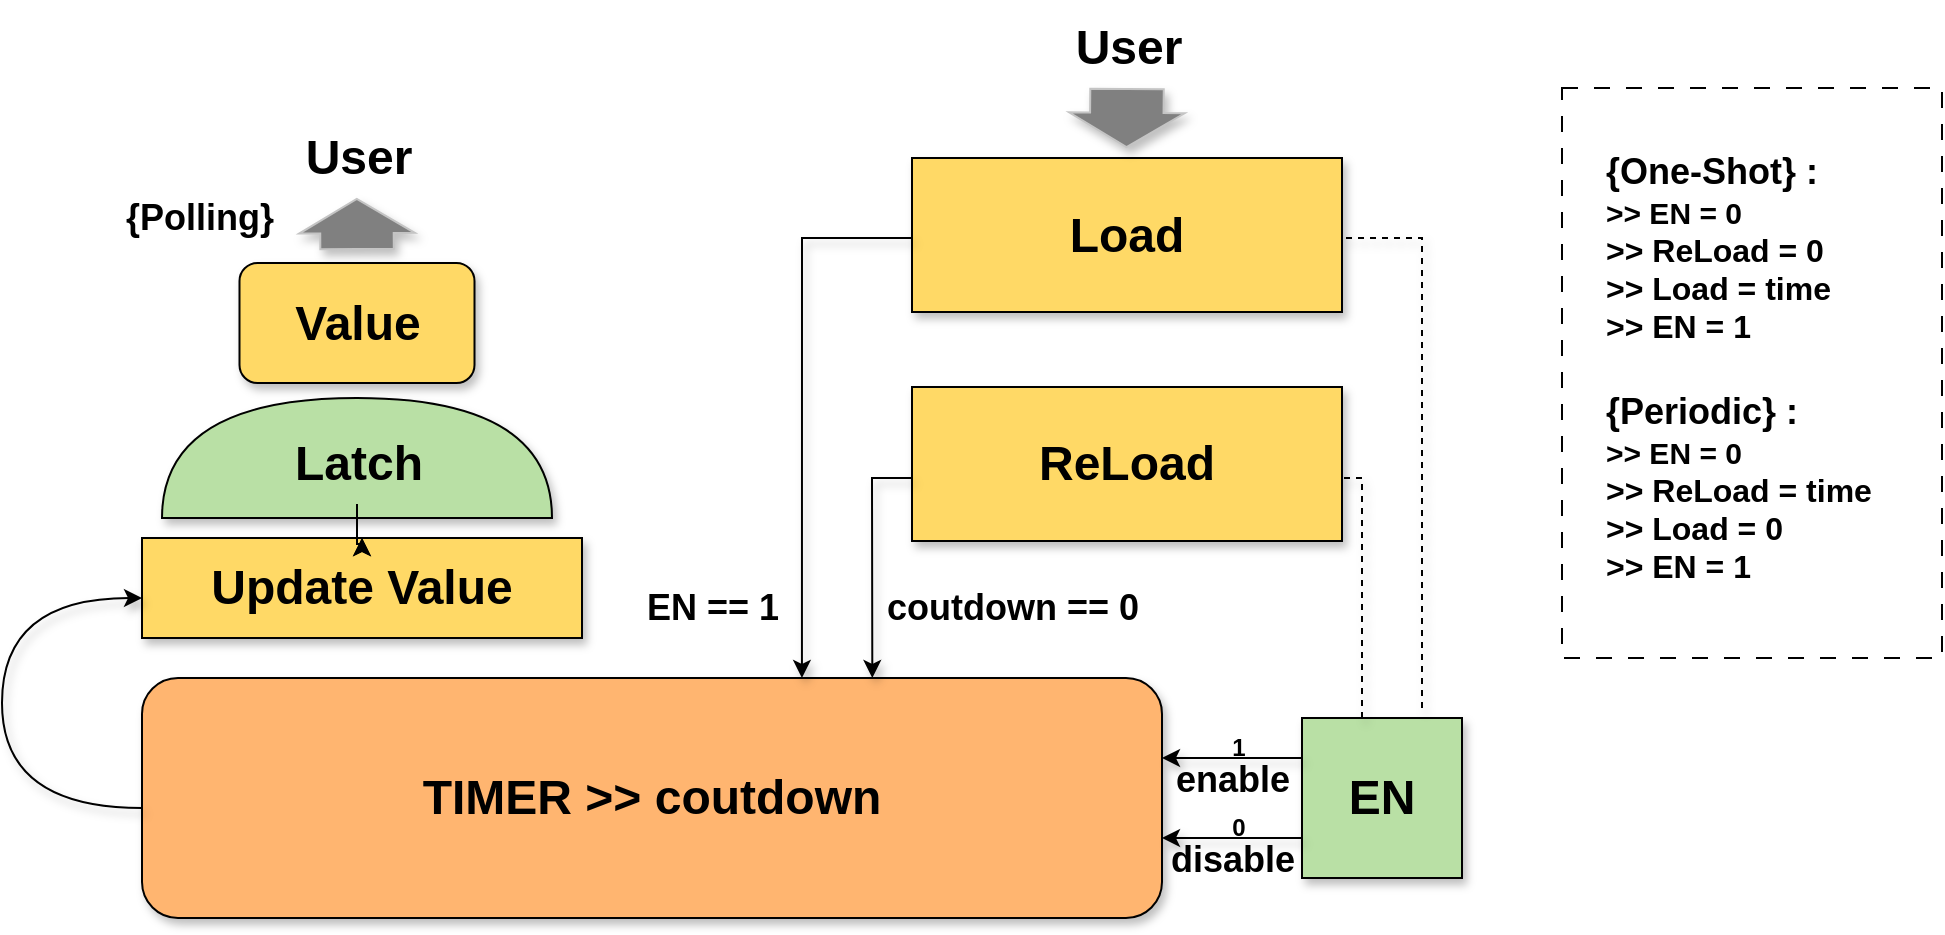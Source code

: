 <mxfile version="24.7.17">
  <diagram name="Page-1" id="QErqdLrPgQfaffgPfDPG">
    <mxGraphModel dx="2150" dy="1275" grid="1" gridSize="10" guides="1" tooltips="1" connect="1" arrows="1" fold="1" page="1" pageScale="1" pageWidth="850" pageHeight="1100" math="0" shadow="0">
      <root>
        <mxCell id="0" />
        <mxCell id="1" parent="0" />
        <mxCell id="DO0dAlEuMJ1P5hOH4E68-12" value="&lt;b&gt;&lt;font style=&quot;font-size: 18px;&quot;&gt;enable&lt;/font&gt;&lt;/b&gt;" style="text;html=1;align=center;verticalAlign=middle;resizable=0;points=[];autosize=1;strokeColor=none;fillColor=none;shadow=1;" parent="1" vertex="1">
          <mxGeometry x="914.5" y="621" width="80" height="40" as="geometry" />
        </mxCell>
        <mxCell id="DO0dAlEuMJ1P5hOH4E68-13" value="&lt;b&gt;&lt;font style=&quot;font-size: 18px;&quot;&gt;disable&lt;/font&gt;&lt;/b&gt;" style="text;html=1;align=center;verticalAlign=middle;resizable=0;points=[];autosize=1;strokeColor=none;fillColor=none;shadow=1;" parent="1" vertex="1">
          <mxGeometry x="909.5" y="661" width="90" height="40" as="geometry" />
        </mxCell>
        <mxCell id="DO0dAlEuMJ1P5hOH4E68-46" value="" style="rounded=0;whiteSpace=wrap;html=1;dashed=1;dashPattern=8 8;fillColor=none;" parent="1" vertex="1">
          <mxGeometry x="1120" y="295" width="190" height="285" as="geometry" />
        </mxCell>
        <mxCell id="DO0dAlEuMJ1P5hOH4E68-5" value="&lt;font style=&quot;font-size: 24px;&quot;&gt;&lt;b&gt;TIMER &amp;gt;&amp;gt; coutdown&lt;/b&gt;&lt;/font&gt;" style="rounded=1;whiteSpace=wrap;html=1;fillColor=#FFB570;shadow=1;strokeColor=#000000;" parent="1" vertex="1">
          <mxGeometry x="410" y="590" width="510" height="120" as="geometry" />
        </mxCell>
        <mxCell id="DO0dAlEuMJ1P5hOH4E68-6" value="&lt;b&gt;&lt;font style=&quot;font-size: 24px;&quot;&gt;Update Value&lt;/font&gt;&lt;/b&gt;" style="rounded=0;whiteSpace=wrap;html=1;fillColor=#FFD966;shadow=1;strokeColor=#000000;" parent="1" vertex="1">
          <mxGeometry x="410" y="520" width="220" height="50" as="geometry" />
        </mxCell>
        <mxCell id="DO0dAlEuMJ1P5hOH4E68-7" value="" style="curved=1;endArrow=classic;html=1;rounded=0;exitX=0;exitY=0.5;exitDx=0;exitDy=0;entryX=0;entryY=0.5;entryDx=0;entryDy=0;shadow=1;" parent="1" edge="1">
          <mxGeometry width="50" height="50" relative="1" as="geometry">
            <mxPoint x="410" y="655" as="sourcePoint" />
            <mxPoint x="410" y="550" as="targetPoint" />
            <Array as="points">
              <mxPoint x="340" y="655" />
              <mxPoint x="340" y="550" />
            </Array>
          </mxGeometry>
        </mxCell>
        <mxCell id="DO0dAlEuMJ1P5hOH4E68-9" value="&lt;b&gt;&lt;font style=&quot;font-size: 24px;&quot;&gt;EN&lt;/font&gt;&lt;/b&gt;" style="rounded=0;whiteSpace=wrap;html=1;rotation=0;shadow=1;fillColor=#B9E0A5;strokeColor=#000000;" parent="1" vertex="1">
          <mxGeometry x="990" y="610" width="80" height="80" as="geometry" />
        </mxCell>
        <mxCell id="DO0dAlEuMJ1P5hOH4E68-10" value="" style="endArrow=classic;html=1;rounded=0;shadow=1;exitX=0;exitY=0.25;exitDx=0;exitDy=0;" parent="1" source="DO0dAlEuMJ1P5hOH4E68-9" edge="1">
          <mxGeometry width="50" height="50" relative="1" as="geometry">
            <mxPoint x="980" y="630" as="sourcePoint" />
            <mxPoint x="920" y="630" as="targetPoint" />
          </mxGeometry>
        </mxCell>
        <mxCell id="DO0dAlEuMJ1P5hOH4E68-11" value="" style="endArrow=classic;html=1;rounded=0;shadow=1;exitX=0;exitY=0.75;exitDx=0;exitDy=0;" parent="1" source="DO0dAlEuMJ1P5hOH4E68-9" edge="1">
          <mxGeometry width="50" height="50" relative="1" as="geometry">
            <mxPoint x="980" y="670" as="sourcePoint" />
            <mxPoint x="920" y="670" as="targetPoint" />
          </mxGeometry>
        </mxCell>
        <mxCell id="DO0dAlEuMJ1P5hOH4E68-14" value="&lt;b&gt;0&lt;/b&gt;" style="text;html=1;align=center;verticalAlign=middle;resizable=0;points=[];autosize=1;strokeColor=none;fillColor=none;shadow=1;" parent="1" vertex="1">
          <mxGeometry x="942.5" y="650" width="30" height="30" as="geometry" />
        </mxCell>
        <mxCell id="DO0dAlEuMJ1P5hOH4E68-15" value="&lt;b&gt;1&lt;/b&gt;" style="text;html=1;align=center;verticalAlign=middle;resizable=0;points=[];autosize=1;strokeColor=none;fillColor=none;shadow=1;" parent="1" vertex="1">
          <mxGeometry x="942.5" y="610" width="30" height="30" as="geometry" />
        </mxCell>
        <mxCell id="DO0dAlEuMJ1P5hOH4E68-18" value="" style="shape=or;whiteSpace=wrap;html=1;rotation=-90;fillColor=#B9E0A5;shadow=1;strokeColor=#000000;" parent="1" vertex="1">
          <mxGeometry x="487.5" y="382.5" width="60" height="195" as="geometry" />
        </mxCell>
        <mxCell id="rpSVQdoqrtHtzWDqASdn-1" value="" style="edgeStyle=orthogonalEdgeStyle;rounded=0;orthogonalLoop=1;jettySize=auto;html=1;" edge="1" parent="1" source="DO0dAlEuMJ1P5hOH4E68-19" target="DO0dAlEuMJ1P5hOH4E68-6">
          <mxGeometry relative="1" as="geometry" />
        </mxCell>
        <mxCell id="rpSVQdoqrtHtzWDqASdn-2" value="" style="edgeStyle=orthogonalEdgeStyle;rounded=0;orthogonalLoop=1;jettySize=auto;html=1;" edge="1" parent="1" source="DO0dAlEuMJ1P5hOH4E68-19" target="DO0dAlEuMJ1P5hOH4E68-6">
          <mxGeometry relative="1" as="geometry" />
        </mxCell>
        <mxCell id="DO0dAlEuMJ1P5hOH4E68-19" value="&lt;font style=&quot;font-size: 24px;&quot;&gt;&lt;b&gt;Latch&lt;/b&gt;&lt;/font&gt;" style="text;html=1;align=center;verticalAlign=middle;resizable=0;points=[];autosize=1;strokeColor=none;fillColor=none;shadow=1;" parent="1" vertex="1">
          <mxGeometry x="472.5" y="463" width="90" height="40" as="geometry" />
        </mxCell>
        <mxCell id="DO0dAlEuMJ1P5hOH4E68-23" value="&lt;font style=&quot;font-size: 24px;&quot;&gt;&lt;b&gt;Value&lt;/b&gt;&lt;/font&gt;" style="rounded=1;whiteSpace=wrap;html=1;fillColor=#FFD966;shadow=1;strokeColor=#000000;" parent="1" vertex="1">
          <mxGeometry x="458.75" y="382.5" width="117.5" height="60" as="geometry" />
        </mxCell>
        <mxCell id="DO0dAlEuMJ1P5hOH4E68-24" value="" style="shape=flexArrow;endArrow=classic;html=1;rounded=0;width=36.744;endSize=5.372;fillColor=#808080;shadow=1;strokeColor=#c4c4c4;" parent="1" edge="1">
          <mxGeometry width="50" height="50" relative="1" as="geometry">
            <mxPoint x="517.54" y="376" as="sourcePoint" />
            <mxPoint x="517.38" y="350" as="targetPoint" />
          </mxGeometry>
        </mxCell>
        <mxCell id="DO0dAlEuMJ1P5hOH4E68-25" value="&lt;font style=&quot;font-size: 24px;&quot;&gt;&lt;b&gt;User&lt;/b&gt;&lt;/font&gt;" style="text;html=1;align=center;verticalAlign=middle;resizable=0;points=[];autosize=1;strokeColor=none;fillColor=none;shadow=1;" parent="1" vertex="1">
          <mxGeometry x="477.5" y="310" width="80" height="40" as="geometry" />
        </mxCell>
        <mxCell id="DO0dAlEuMJ1P5hOH4E68-26" value="&lt;font style=&quot;font-size: 24px;&quot;&gt;&lt;b&gt;Load&lt;/b&gt;&lt;/font&gt;" style="rounded=0;whiteSpace=wrap;html=1;fillColor=#FFD966;shadow=1;strokeColor=#000000;" parent="1" vertex="1">
          <mxGeometry x="795" y="330" width="215" height="77" as="geometry" />
        </mxCell>
        <mxCell id="DO0dAlEuMJ1P5hOH4E68-27" value="&lt;font style=&quot;font-size: 24px;&quot;&gt;&lt;b&gt;ReLoad&lt;/b&gt;&lt;/font&gt;" style="rounded=0;whiteSpace=wrap;html=1;fillColor=#FFD966;shadow=1;strokeColor=#000000;" parent="1" vertex="1">
          <mxGeometry x="795" y="444.5" width="215" height="77" as="geometry" />
        </mxCell>
        <mxCell id="DO0dAlEuMJ1P5hOH4E68-30" value="" style="endArrow=classic;html=1;rounded=0;entryX=0.716;entryY=0;entryDx=0;entryDy=0;entryPerimeter=0;shadow=1;" parent="1" target="DO0dAlEuMJ1P5hOH4E68-5" edge="1">
          <mxGeometry width="50" height="50" relative="1" as="geometry">
            <mxPoint x="795" y="490" as="sourcePoint" />
            <mxPoint x="775" y="550" as="targetPoint" />
            <Array as="points">
              <mxPoint x="790" y="490" />
              <mxPoint x="775" y="490" />
            </Array>
          </mxGeometry>
        </mxCell>
        <mxCell id="DO0dAlEuMJ1P5hOH4E68-31" value="" style="endArrow=none;dashed=1;html=1;rounded=0;entryX=1;entryY=0.591;entryDx=0;entryDy=0;entryPerimeter=0;shadow=1;" parent="1" target="DO0dAlEuMJ1P5hOH4E68-27" edge="1">
          <mxGeometry width="50" height="50" relative="1" as="geometry">
            <mxPoint x="1020" y="610" as="sourcePoint" />
            <mxPoint x="1020" y="490" as="targetPoint" />
            <Array as="points">
              <mxPoint x="1020" y="490" />
            </Array>
          </mxGeometry>
        </mxCell>
        <mxCell id="DO0dAlEuMJ1P5hOH4E68-32" value="" style="endArrow=none;dashed=1;html=1;rounded=0;shadow=1;" parent="1" edge="1">
          <mxGeometry width="50" height="50" relative="1" as="geometry">
            <mxPoint x="1050" y="605" as="sourcePoint" />
            <mxPoint x="1010" y="370" as="targetPoint" />
            <Array as="points">
              <mxPoint x="1050" y="370" />
            </Array>
          </mxGeometry>
        </mxCell>
        <mxCell id="DO0dAlEuMJ1P5hOH4E68-33" value="" style="endArrow=classic;html=1;rounded=0;entryX=0.647;entryY=0;entryDx=0;entryDy=0;entryPerimeter=0;shadow=1;" parent="1" target="DO0dAlEuMJ1P5hOH4E68-5" edge="1">
          <mxGeometry width="50" height="50" relative="1" as="geometry">
            <mxPoint x="795" y="370" as="sourcePoint" />
            <mxPoint x="775" y="470" as="targetPoint" />
            <Array as="points">
              <mxPoint x="790" y="370" />
              <mxPoint x="740" y="370" />
            </Array>
          </mxGeometry>
        </mxCell>
        <mxCell id="DO0dAlEuMJ1P5hOH4E68-34" value="&lt;b&gt;&lt;font style=&quot;font-size: 18px;&quot;&gt;coutdown == 0&lt;/font&gt;&lt;/b&gt;" style="text;html=1;align=center;verticalAlign=middle;resizable=0;points=[];autosize=1;strokeColor=none;fillColor=none;shadow=1;" parent="1" vertex="1">
          <mxGeometry x="770" y="535" width="150" height="40" as="geometry" />
        </mxCell>
        <mxCell id="DO0dAlEuMJ1P5hOH4E68-35" value="&lt;b&gt;&lt;font style=&quot;font-size: 18px;&quot;&gt;EN == 1&lt;/font&gt;&lt;/b&gt;" style="text;html=1;align=center;verticalAlign=middle;resizable=0;points=[];autosize=1;strokeColor=none;fillColor=none;shadow=1;" parent="1" vertex="1">
          <mxGeometry x="650" y="535" width="90" height="40" as="geometry" />
        </mxCell>
        <mxCell id="DO0dAlEuMJ1P5hOH4E68-37" value="" style="shape=flexArrow;endArrow=classic;html=1;rounded=0;width=36.744;endSize=5.372;entryX=0.5;entryY=0;entryDx=0;entryDy=0;fillColor=#808080;shadow=1;strokeColor=#C4C4C4;" parent="1" edge="1">
          <mxGeometry width="50" height="50" relative="1" as="geometry">
            <mxPoint x="902.52" y="295" as="sourcePoint" />
            <mxPoint x="902.25" y="325" as="targetPoint" />
            <Array as="points">
              <mxPoint x="902.75" y="295" />
            </Array>
          </mxGeometry>
        </mxCell>
        <mxCell id="DO0dAlEuMJ1P5hOH4E68-38" value="&lt;font style=&quot;font-size: 24px;&quot;&gt;&lt;b&gt;User&lt;/b&gt;&lt;/font&gt;" style="text;html=1;align=center;verticalAlign=middle;resizable=0;points=[];autosize=1;strokeColor=none;fillColor=none;shadow=1;" parent="1" vertex="1">
          <mxGeometry x="862.5" y="255" width="80" height="40" as="geometry" />
        </mxCell>
        <mxCell id="DO0dAlEuMJ1P5hOH4E68-44" value="&lt;b style=&quot;&quot;&gt;&lt;font style=&quot;font-size: 18px;&quot;&gt;{Polling}&lt;/font&gt;&lt;/b&gt;" style="text;html=1;align=left;verticalAlign=middle;resizable=0;points=[];autosize=1;strokeColor=none;fillColor=none;shadow=1;" parent="1" vertex="1">
          <mxGeometry x="400" y="340" width="100" height="40" as="geometry" />
        </mxCell>
        <mxCell id="DO0dAlEuMJ1P5hOH4E68-41" value="&lt;font style=&quot;font-size: 18px;&quot;&gt;&lt;b style=&quot;&quot;&gt;&lt;font style=&quot;&quot;&gt;{One-Shot} :&lt;/font&gt;&amp;nbsp;&lt;/b&gt;&lt;/font&gt;&lt;div&gt;&lt;font style=&quot;font-size: 15px;&quot;&gt;&lt;b style=&quot;&quot;&gt;&amp;gt;&amp;gt; EN = 0&amp;nbsp;&lt;/b&gt;&lt;/font&gt;&lt;/div&gt;&lt;div&gt;&lt;span style=&quot;background-color: initial;&quot;&gt;&lt;font size=&quot;3&quot; style=&quot;&quot;&gt;&lt;b&gt;&amp;gt;&amp;gt; ReLoad = 0&lt;/b&gt;&lt;/font&gt;&lt;/span&gt;&lt;/div&gt;&lt;div&gt;&lt;span style=&quot;background-color: initial;&quot;&gt;&lt;font size=&quot;3&quot; style=&quot;&quot;&gt;&lt;b&gt;&amp;gt;&amp;gt; Load = time&lt;/b&gt;&lt;/font&gt;&lt;/span&gt;&lt;/div&gt;&lt;div&gt;&lt;span style=&quot;background-color: initial;&quot;&gt;&lt;font size=&quot;3&quot; style=&quot;&quot;&gt;&lt;b style=&quot;&quot;&gt;&amp;gt;&amp;gt; EN = 1&lt;/b&gt;&lt;/font&gt;&lt;/span&gt;&lt;/div&gt;" style="text;html=1;align=left;verticalAlign=middle;resizable=0;points=[];autosize=1;strokeColor=none;fillColor=none;shadow=1;" parent="1" vertex="1">
          <mxGeometry x="1140" y="320" width="140" height="110" as="geometry" />
        </mxCell>
        <mxCell id="DO0dAlEuMJ1P5hOH4E68-42" value="&lt;font style=&quot;font-size: 18px;&quot;&gt;&lt;b style=&quot;&quot;&gt;&lt;font style=&quot;&quot;&gt;{Periodic} :&lt;/font&gt;&amp;nbsp;&lt;/b&gt;&lt;/font&gt;&lt;div&gt;&lt;font style=&quot;font-size: 15px;&quot;&gt;&lt;b style=&quot;&quot;&gt;&amp;gt;&amp;gt; EN = 0&amp;nbsp;&lt;/b&gt;&lt;/font&gt;&lt;/div&gt;&lt;div&gt;&lt;span style=&quot;background-color: initial;&quot;&gt;&lt;font size=&quot;3&quot; style=&quot;&quot;&gt;&lt;b style=&quot;&quot;&gt;&amp;gt;&amp;gt; ReLoad = time&lt;/b&gt;&lt;/font&gt;&lt;/span&gt;&lt;/div&gt;&lt;div&gt;&lt;span style=&quot;background-color: initial;&quot;&gt;&lt;font size=&quot;3&quot; style=&quot;&quot;&gt;&lt;b&gt;&amp;gt;&amp;gt; Load = 0&lt;/b&gt;&lt;/font&gt;&lt;/span&gt;&lt;/div&gt;&lt;div&gt;&lt;span style=&quot;background-color: initial;&quot;&gt;&lt;font size=&quot;3&quot; style=&quot;&quot;&gt;&lt;b style=&quot;&quot;&gt;&amp;gt;&amp;gt; EN = 1&lt;/b&gt;&lt;/font&gt;&lt;/span&gt;&lt;/div&gt;" style="text;html=1;align=left;verticalAlign=middle;resizable=0;points=[];autosize=1;strokeColor=none;fillColor=none;shadow=1;" parent="1" vertex="1">
          <mxGeometry x="1140" y="440" width="160" height="110" as="geometry" />
        </mxCell>
      </root>
    </mxGraphModel>
  </diagram>
</mxfile>
